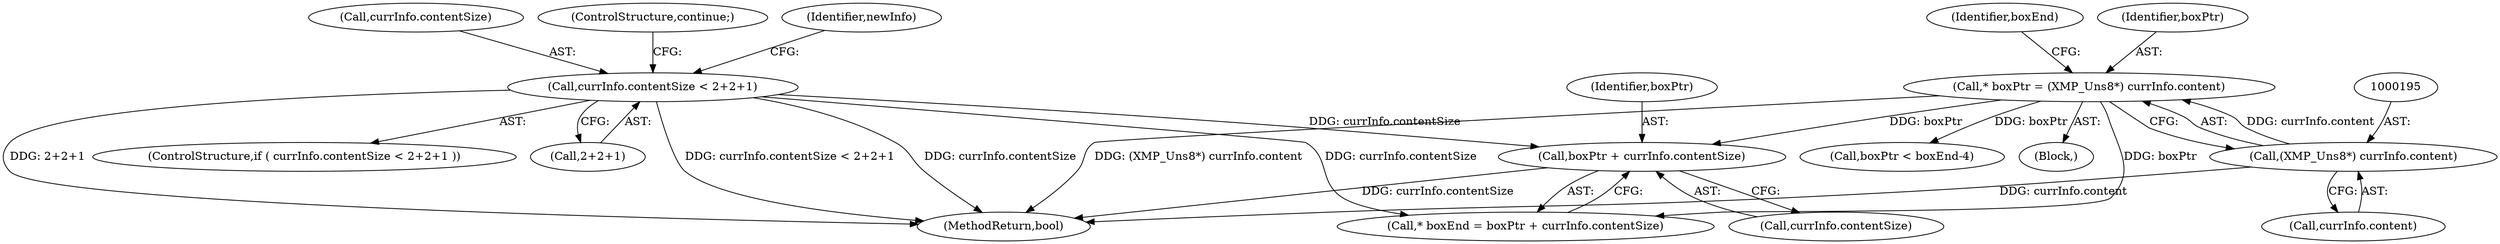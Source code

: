 digraph "0_exempi_886cd1d2314755adb1f4cdb99c16ff00830f0331@pointer" {
"1000202" [label="(Call,boxPtr + currInfo.contentSize)"];
"1000192" [label="(Call,* boxPtr = (XMP_Uns8*) currInfo.content)"];
"1000194" [label="(Call,(XMP_Uns8*) currInfo.content)"];
"1000159" [label="(Call,currInfo.contentSize < 2+2+1)"];
"1000168" [label="(ControlStructure,continue;)"];
"1000201" [label="(Identifier,boxEnd)"];
"1000194" [label="(Call,(XMP_Uns8*) currInfo.content)"];
"1000283" [label="(MethodReturn,bool)"];
"1000204" [label="(Call,currInfo.contentSize)"];
"1000158" [label="(ControlStructure,if ( currInfo.contentSize < 2+2+1 ))"];
"1000171" [label="(Identifier,newInfo)"];
"1000210" [label="(Call,boxPtr < boxEnd-4)"];
"1000196" [label="(Call,currInfo.content)"];
"1000159" [label="(Call,currInfo.contentSize < 2+2+1)"];
"1000193" [label="(Identifier,boxPtr)"];
"1000192" [label="(Call,* boxPtr = (XMP_Uns8*) currInfo.content)"];
"1000134" [label="(Block,)"];
"1000160" [label="(Call,currInfo.contentSize)"];
"1000202" [label="(Call,boxPtr + currInfo.contentSize)"];
"1000163" [label="(Call,2+2+1)"];
"1000203" [label="(Identifier,boxPtr)"];
"1000200" [label="(Call,* boxEnd = boxPtr + currInfo.contentSize)"];
"1000202" -> "1000200"  [label="AST: "];
"1000202" -> "1000204"  [label="CFG: "];
"1000203" -> "1000202"  [label="AST: "];
"1000204" -> "1000202"  [label="AST: "];
"1000200" -> "1000202"  [label="CFG: "];
"1000202" -> "1000283"  [label="DDG: currInfo.contentSize"];
"1000192" -> "1000202"  [label="DDG: boxPtr"];
"1000159" -> "1000202"  [label="DDG: currInfo.contentSize"];
"1000192" -> "1000134"  [label="AST: "];
"1000192" -> "1000194"  [label="CFG: "];
"1000193" -> "1000192"  [label="AST: "];
"1000194" -> "1000192"  [label="AST: "];
"1000201" -> "1000192"  [label="CFG: "];
"1000192" -> "1000283"  [label="DDG: (XMP_Uns8*) currInfo.content"];
"1000194" -> "1000192"  [label="DDG: currInfo.content"];
"1000192" -> "1000200"  [label="DDG: boxPtr"];
"1000192" -> "1000210"  [label="DDG: boxPtr"];
"1000194" -> "1000196"  [label="CFG: "];
"1000195" -> "1000194"  [label="AST: "];
"1000196" -> "1000194"  [label="AST: "];
"1000194" -> "1000283"  [label="DDG: currInfo.content"];
"1000159" -> "1000158"  [label="AST: "];
"1000159" -> "1000163"  [label="CFG: "];
"1000160" -> "1000159"  [label="AST: "];
"1000163" -> "1000159"  [label="AST: "];
"1000168" -> "1000159"  [label="CFG: "];
"1000171" -> "1000159"  [label="CFG: "];
"1000159" -> "1000283"  [label="DDG: currInfo.contentSize < 2+2+1"];
"1000159" -> "1000283"  [label="DDG: currInfo.contentSize"];
"1000159" -> "1000283"  [label="DDG: 2+2+1"];
"1000159" -> "1000200"  [label="DDG: currInfo.contentSize"];
}
